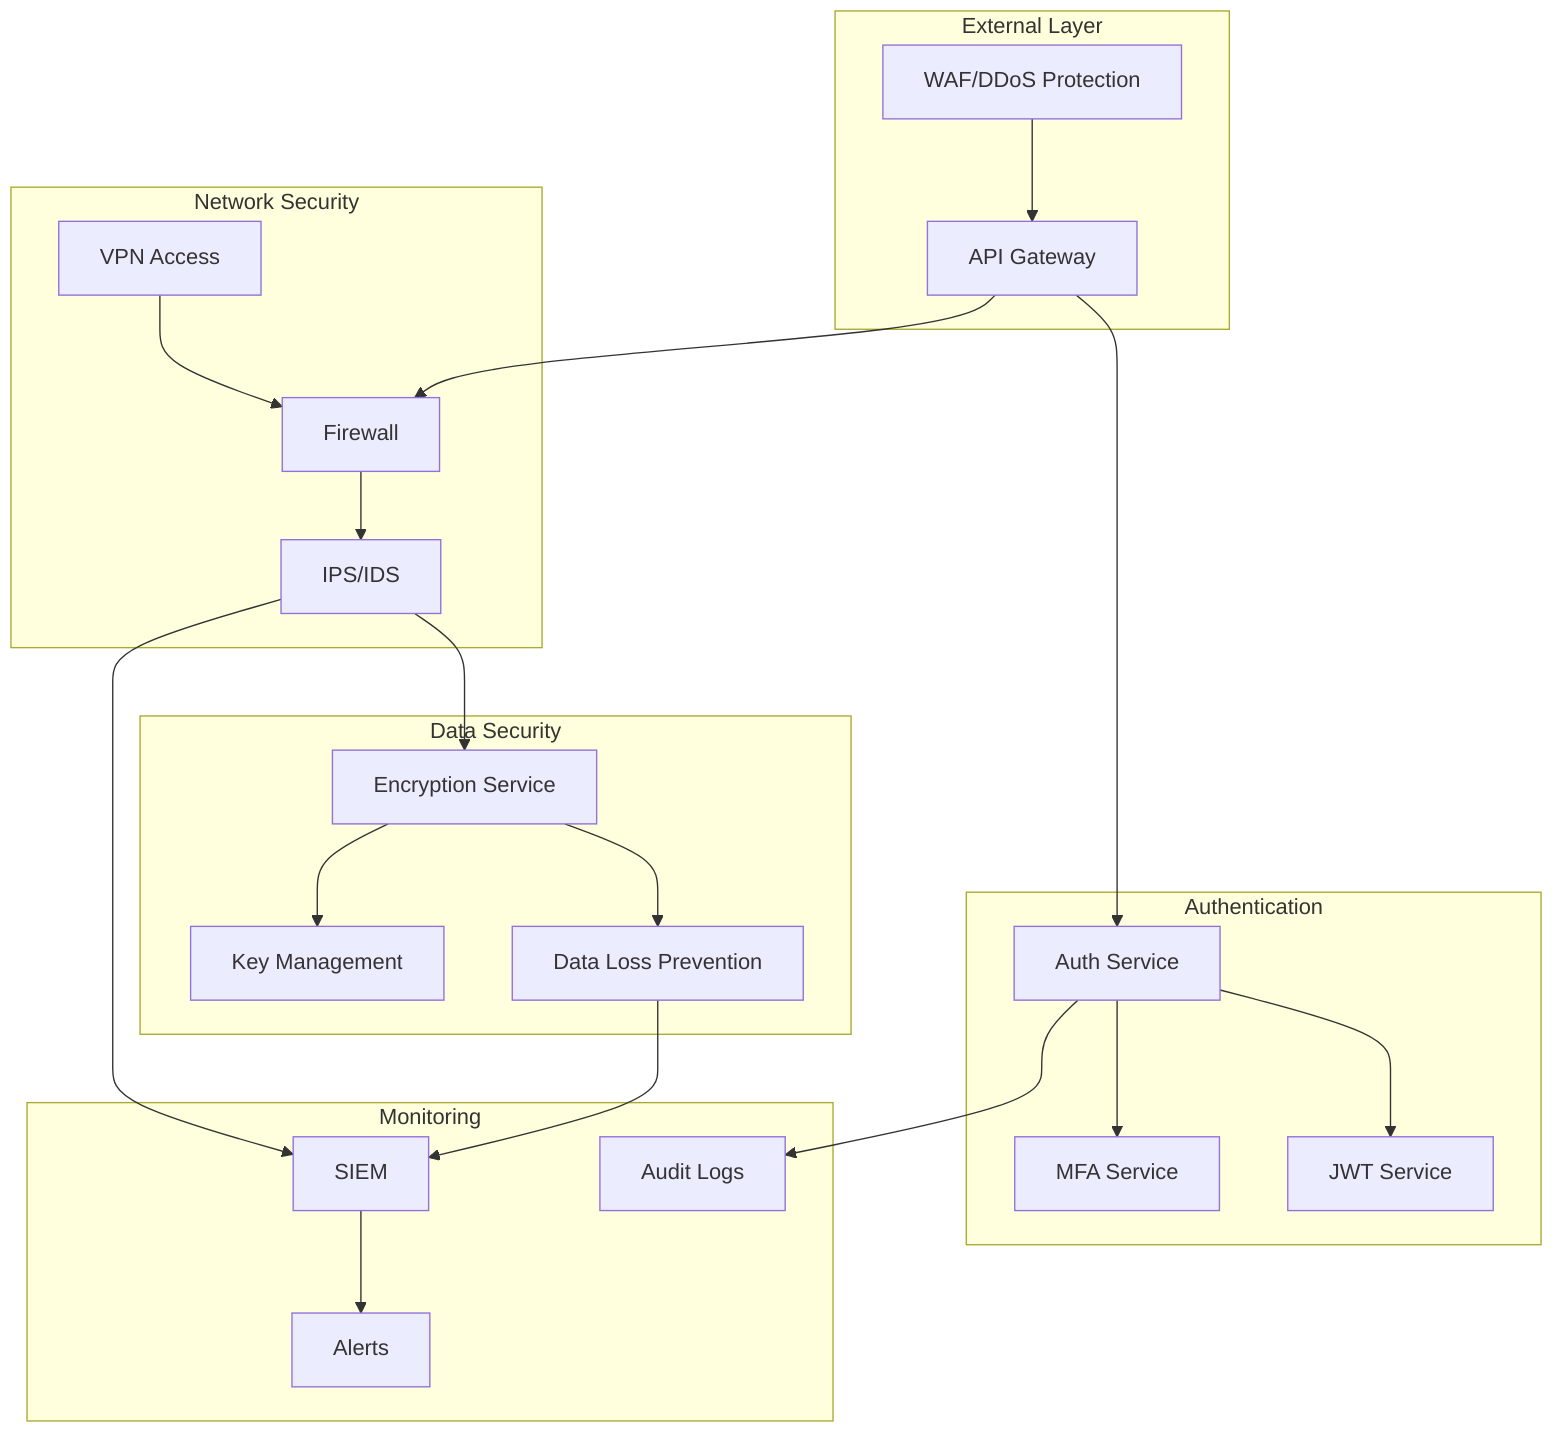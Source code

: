 graph TB
    subgraph "External Layer"
        WAF[WAF/DDoS Protection]
        API[API Gateway]
    end
    
    subgraph "Authentication"
        AUTH[Auth Service]
        MFA[MFA Service]
        JWT[JWT Service]
    end
    
    subgraph "Network Security"
        FW[Firewall]
        IPS[IPS/IDS]
        VPN[VPN Access]
    end
    
    subgraph "Data Security"
        ENC[Encryption Service]
        KMS[Key Management]
        DLP[Data Loss Prevention]
    end
    
    subgraph "Monitoring"
        SIEM[SIEM]
        AUD[Audit Logs]
        ALT[Alerts]
    end
    
    WAF --> API
    API --> AUTH
    AUTH --> MFA
    AUTH --> JWT
    
    API --> FW
    FW --> IPS
    VPN --> FW
    
    IPS --> ENC
    ENC --> KMS
    ENC --> DLP
    
    DLP --> SIEM
    IPS --> SIEM
    AUTH --> AUD
    SIEM --> ALT